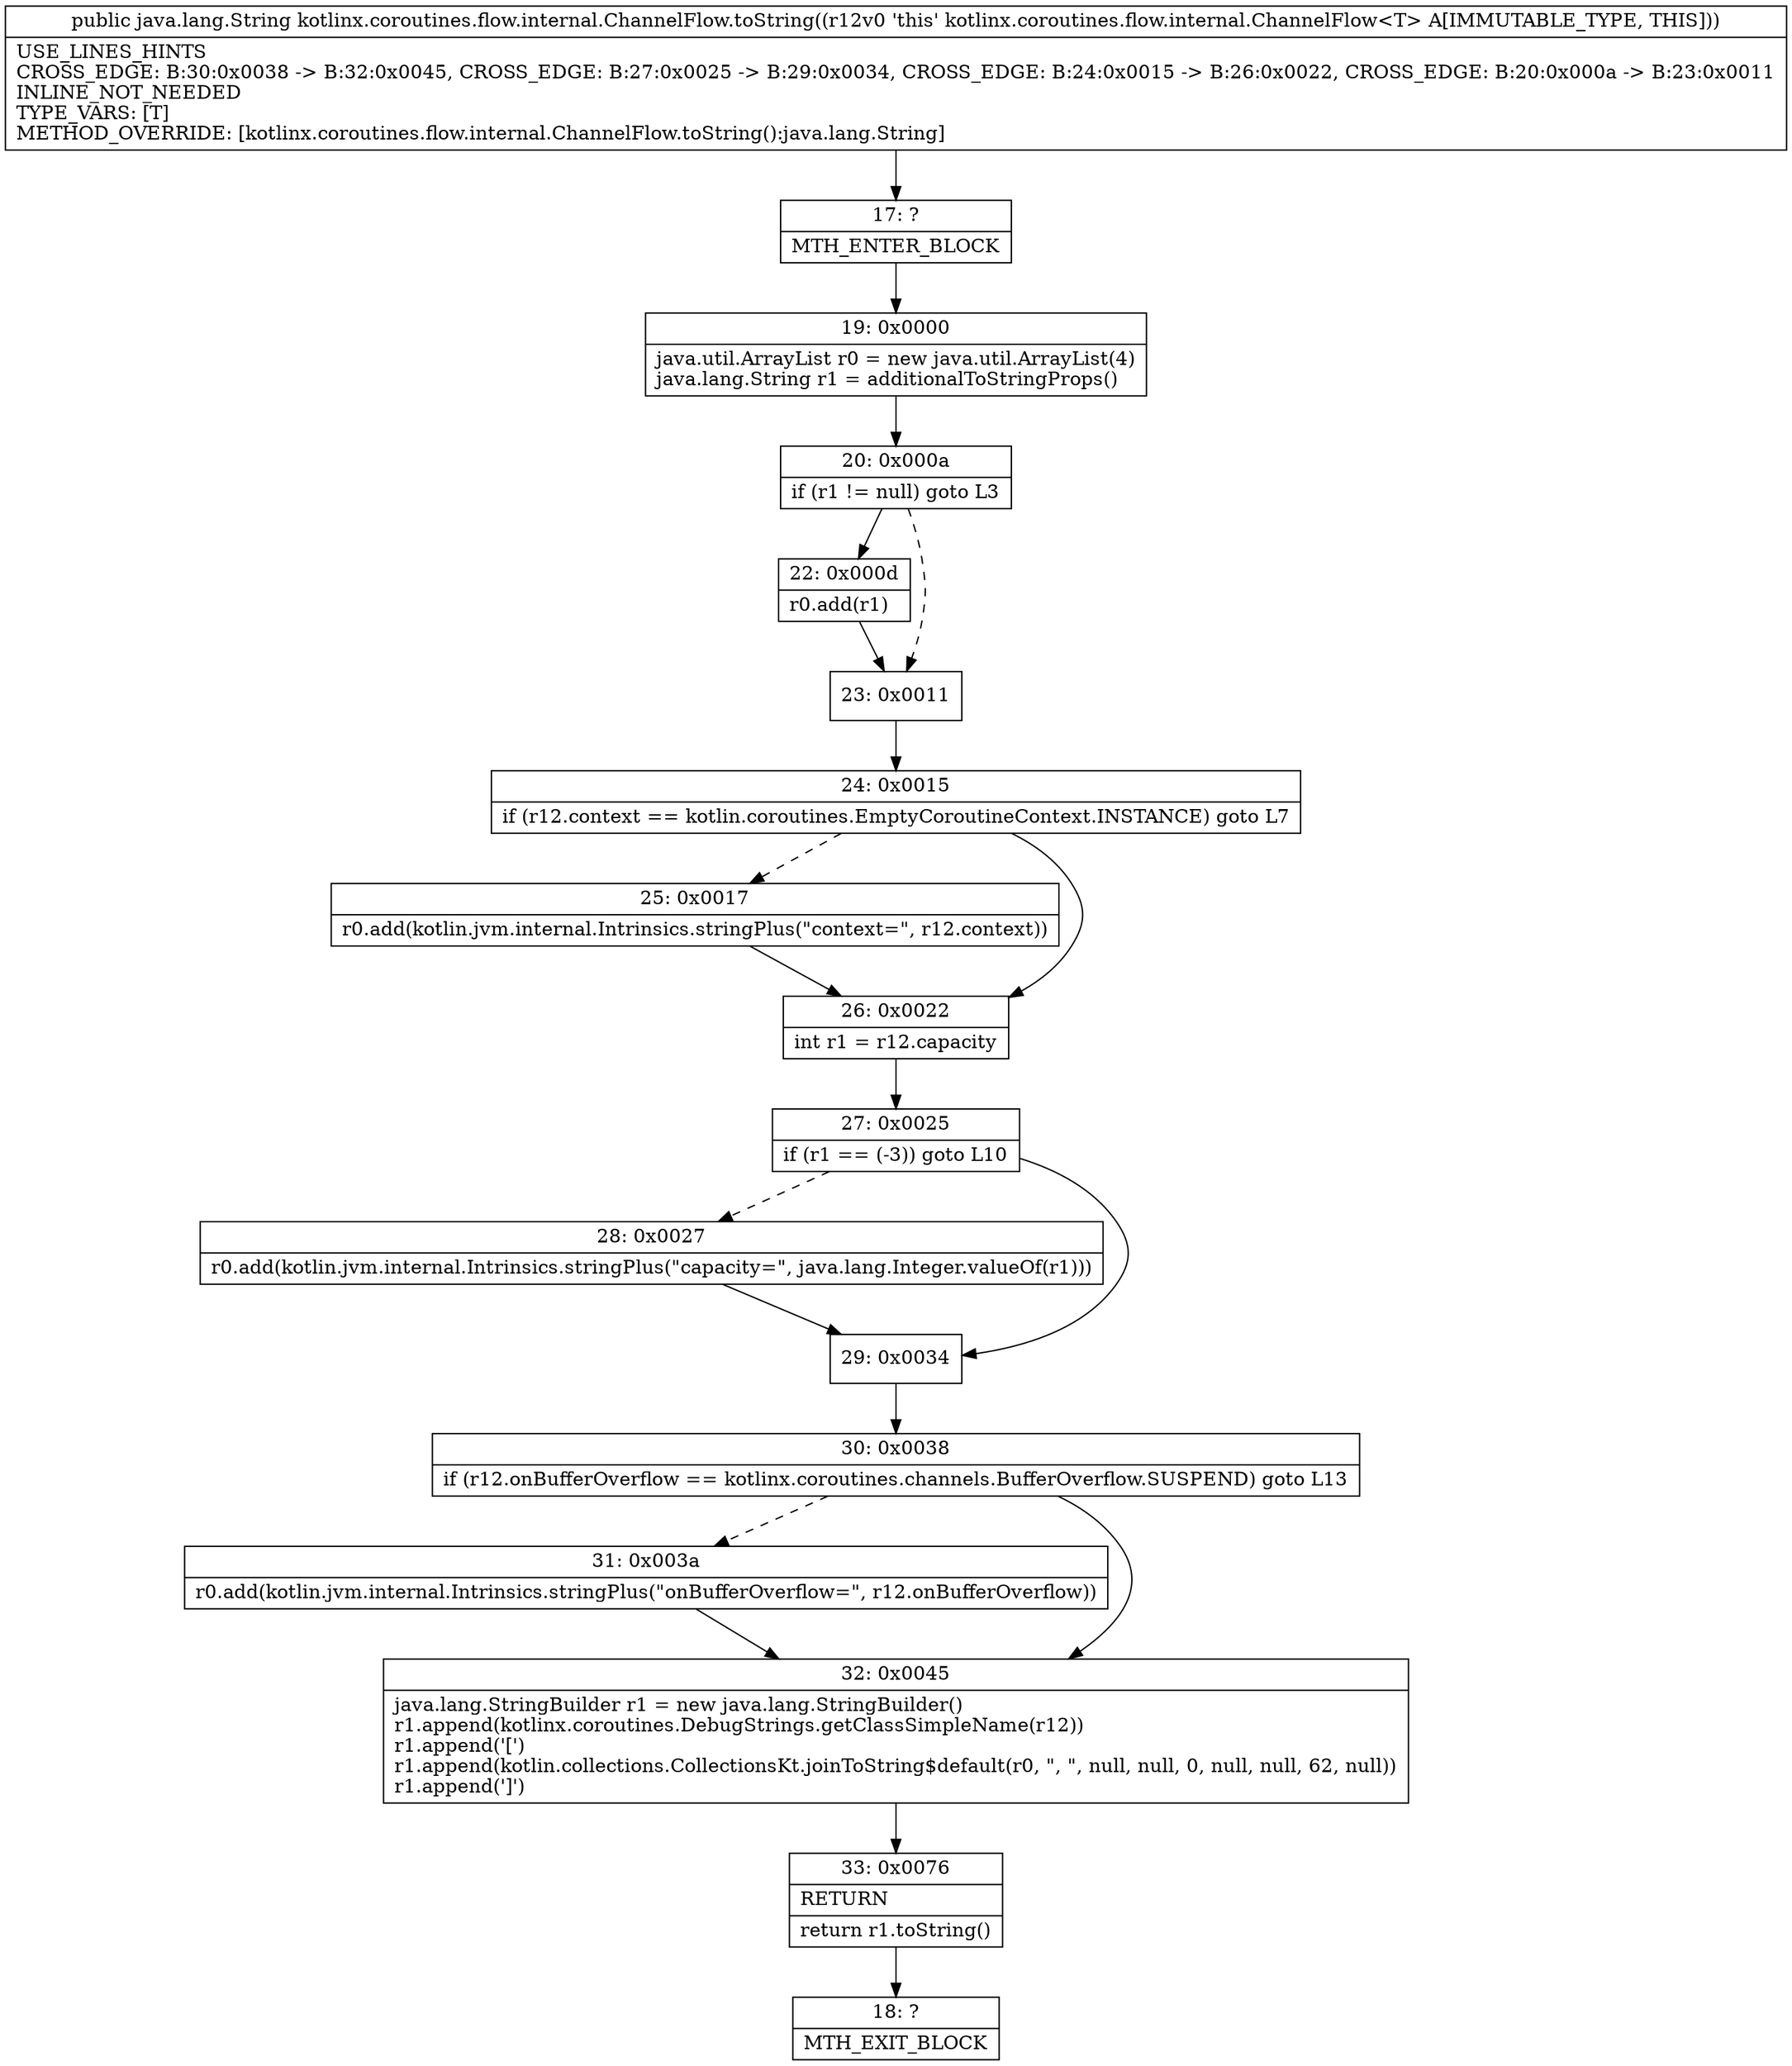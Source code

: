 digraph "CFG forkotlinx.coroutines.flow.internal.ChannelFlow.toString()Ljava\/lang\/String;" {
Node_17 [shape=record,label="{17\:\ ?|MTH_ENTER_BLOCK\l}"];
Node_19 [shape=record,label="{19\:\ 0x0000|java.util.ArrayList r0 = new java.util.ArrayList(4)\ljava.lang.String r1 = additionalToStringProps()\l}"];
Node_20 [shape=record,label="{20\:\ 0x000a|if (r1 != null) goto L3\l}"];
Node_22 [shape=record,label="{22\:\ 0x000d|r0.add(r1)\l}"];
Node_23 [shape=record,label="{23\:\ 0x0011}"];
Node_24 [shape=record,label="{24\:\ 0x0015|if (r12.context == kotlin.coroutines.EmptyCoroutineContext.INSTANCE) goto L7\l}"];
Node_25 [shape=record,label="{25\:\ 0x0017|r0.add(kotlin.jvm.internal.Intrinsics.stringPlus(\"context=\", r12.context))\l}"];
Node_26 [shape=record,label="{26\:\ 0x0022|int r1 = r12.capacity\l}"];
Node_27 [shape=record,label="{27\:\ 0x0025|if (r1 == (\-3)) goto L10\l}"];
Node_28 [shape=record,label="{28\:\ 0x0027|r0.add(kotlin.jvm.internal.Intrinsics.stringPlus(\"capacity=\", java.lang.Integer.valueOf(r1)))\l}"];
Node_29 [shape=record,label="{29\:\ 0x0034}"];
Node_30 [shape=record,label="{30\:\ 0x0038|if (r12.onBufferOverflow == kotlinx.coroutines.channels.BufferOverflow.SUSPEND) goto L13\l}"];
Node_31 [shape=record,label="{31\:\ 0x003a|r0.add(kotlin.jvm.internal.Intrinsics.stringPlus(\"onBufferOverflow=\", r12.onBufferOverflow))\l}"];
Node_32 [shape=record,label="{32\:\ 0x0045|java.lang.StringBuilder r1 = new java.lang.StringBuilder()\lr1.append(kotlinx.coroutines.DebugStrings.getClassSimpleName(r12))\lr1.append('[')\lr1.append(kotlin.collections.CollectionsKt.joinToString$default(r0, \", \", null, null, 0, null, null, 62, null))\lr1.append(']')\l}"];
Node_33 [shape=record,label="{33\:\ 0x0076|RETURN\l|return r1.toString()\l}"];
Node_18 [shape=record,label="{18\:\ ?|MTH_EXIT_BLOCK\l}"];
MethodNode[shape=record,label="{public java.lang.String kotlinx.coroutines.flow.internal.ChannelFlow.toString((r12v0 'this' kotlinx.coroutines.flow.internal.ChannelFlow\<T\> A[IMMUTABLE_TYPE, THIS]))  | USE_LINES_HINTS\lCROSS_EDGE: B:30:0x0038 \-\> B:32:0x0045, CROSS_EDGE: B:27:0x0025 \-\> B:29:0x0034, CROSS_EDGE: B:24:0x0015 \-\> B:26:0x0022, CROSS_EDGE: B:20:0x000a \-\> B:23:0x0011\lINLINE_NOT_NEEDED\lTYPE_VARS: [T]\lMETHOD_OVERRIDE: [kotlinx.coroutines.flow.internal.ChannelFlow.toString():java.lang.String]\l}"];
MethodNode -> Node_17;Node_17 -> Node_19;
Node_19 -> Node_20;
Node_20 -> Node_22;
Node_20 -> Node_23[style=dashed];
Node_22 -> Node_23;
Node_23 -> Node_24;
Node_24 -> Node_25[style=dashed];
Node_24 -> Node_26;
Node_25 -> Node_26;
Node_26 -> Node_27;
Node_27 -> Node_28[style=dashed];
Node_27 -> Node_29;
Node_28 -> Node_29;
Node_29 -> Node_30;
Node_30 -> Node_31[style=dashed];
Node_30 -> Node_32;
Node_31 -> Node_32;
Node_32 -> Node_33;
Node_33 -> Node_18;
}

